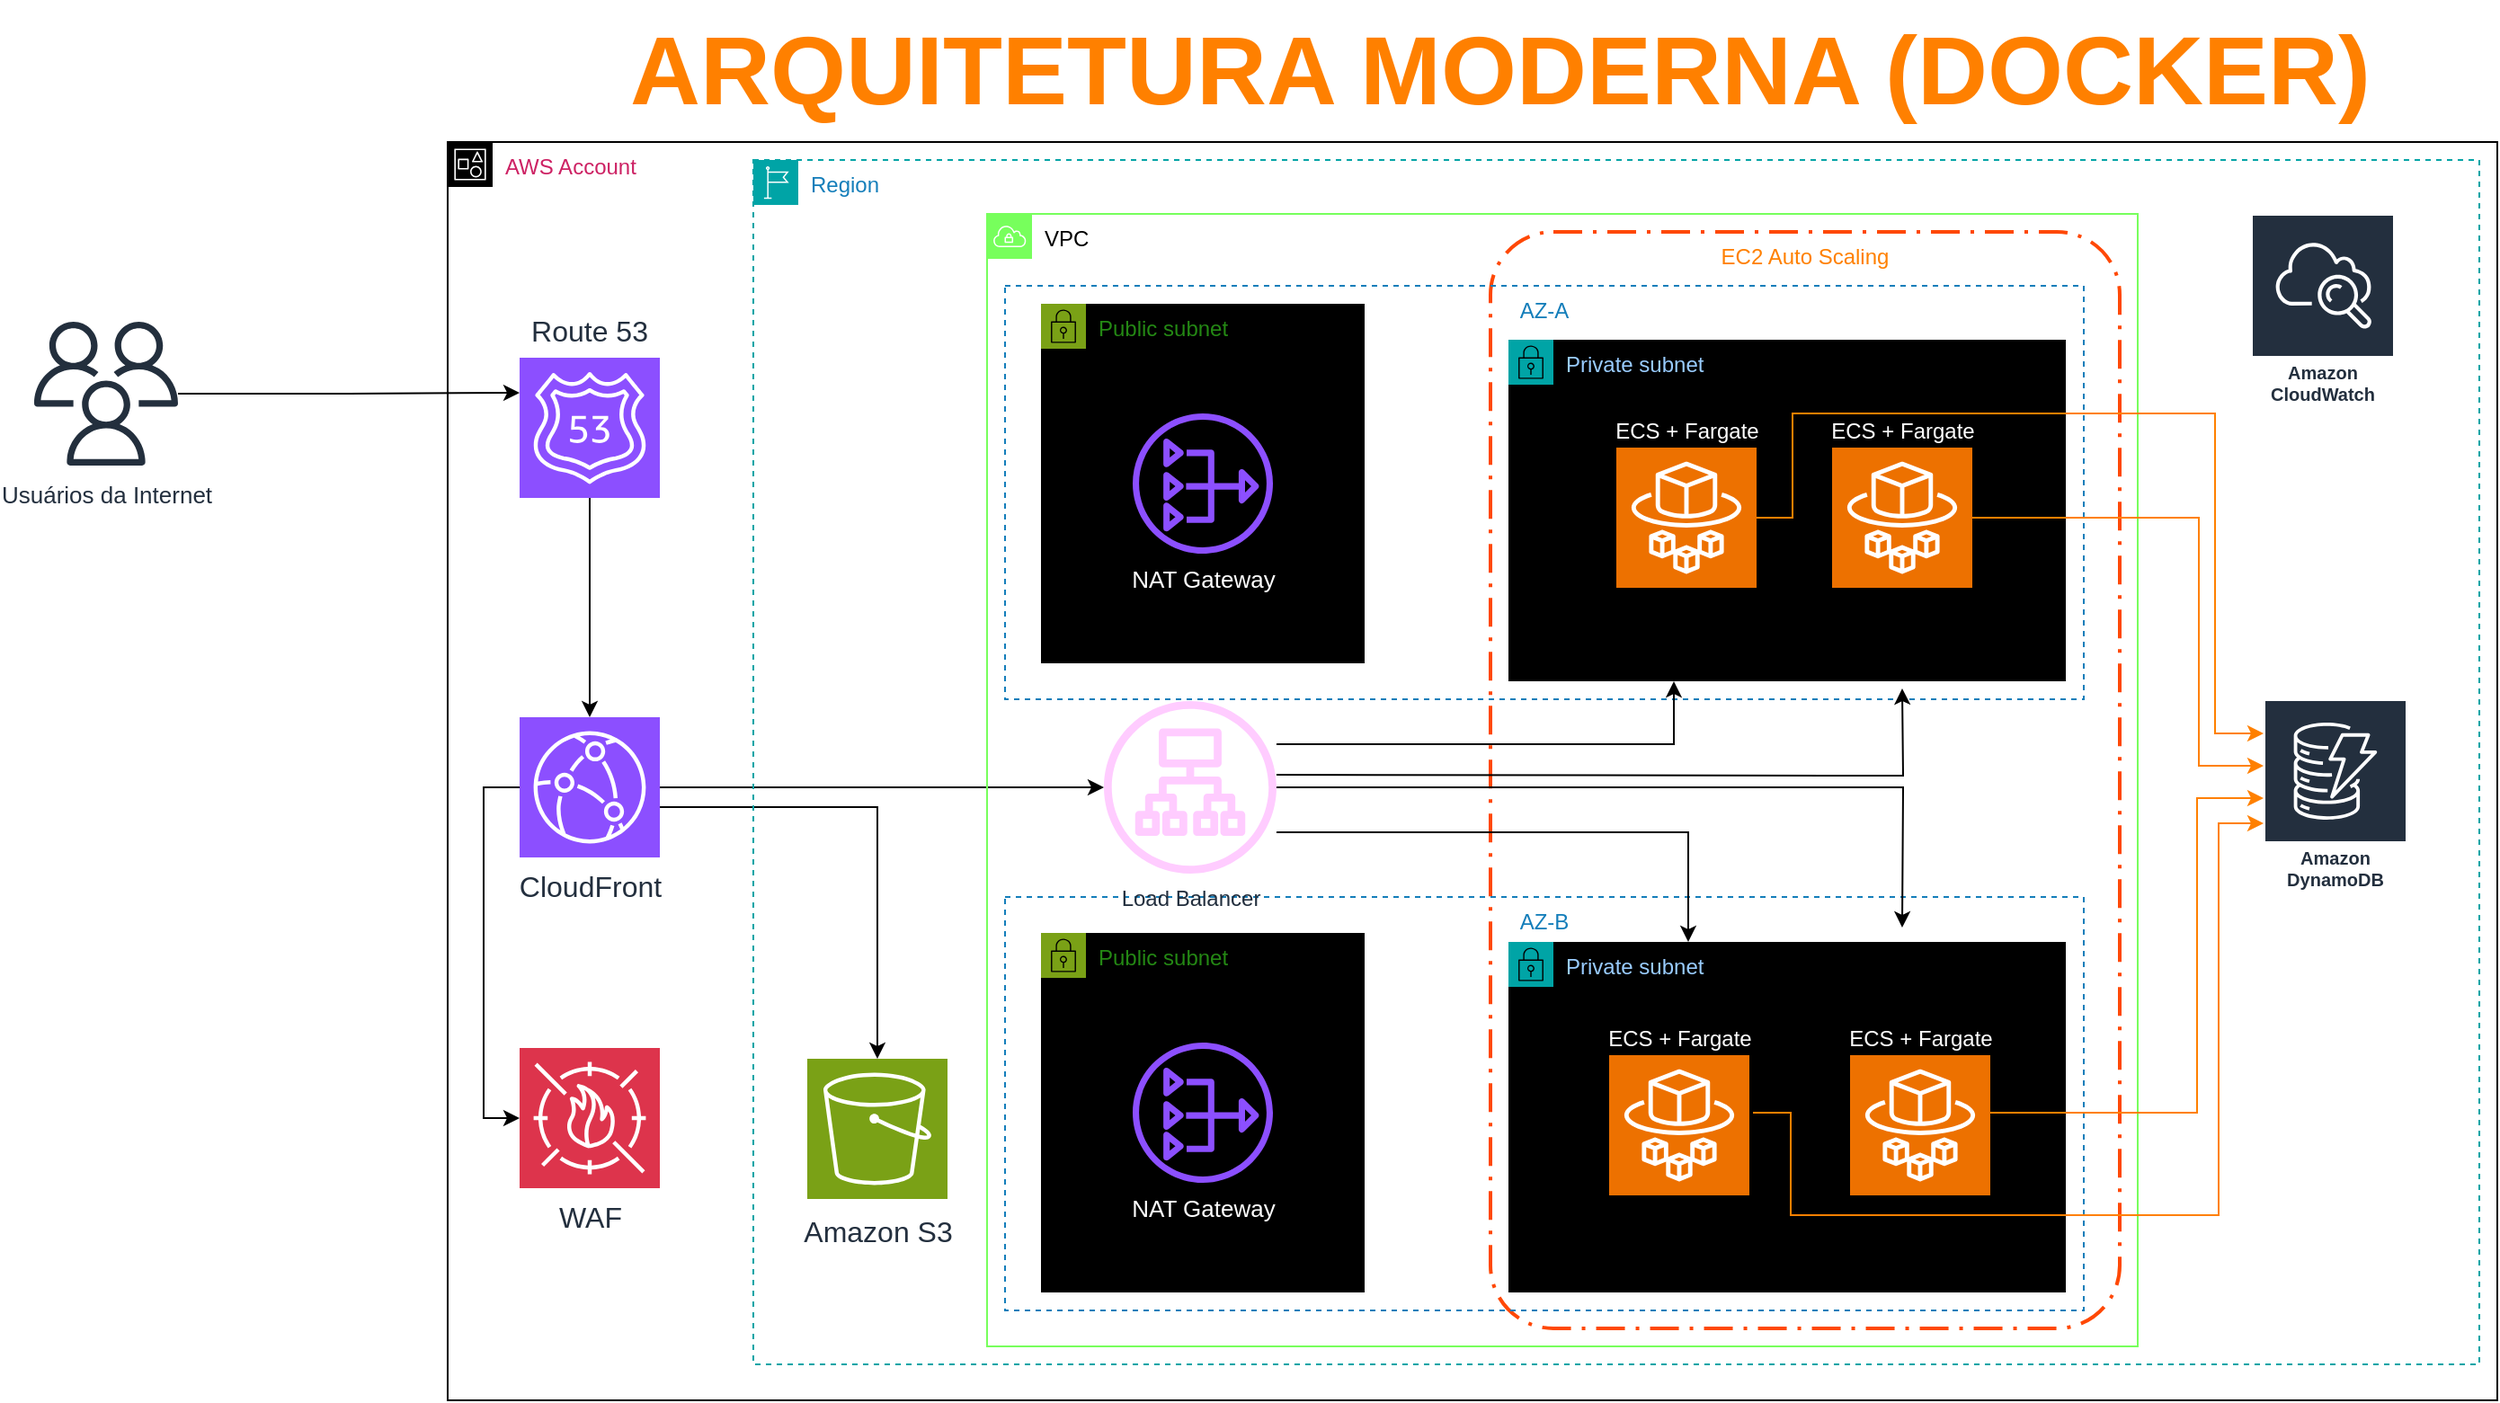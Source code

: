 <mxfile version="23.0.2" type="github">
  <diagram name="Página-1" id="CTM4TyZzp7zjIIdcJPQp">
    <mxGraphModel dx="2314" dy="1018" grid="0" gridSize="10" guides="1" tooltips="1" connect="1" arrows="1" fold="1" page="0" pageScale="1" pageWidth="827" pageHeight="1169" math="0" shadow="0">
      <root>
        <mxCell id="0" />
        <mxCell id="1" parent="0" />
        <mxCell id="7wIXpibPNGcEYtVsEqjC-1" value="AWS Account" style="points=[[0,0],[0.25,0],[0.5,0],[0.75,0],[1,0],[1,0.25],[1,0.5],[1,0.75],[1,1],[0.75,1],[0.5,1],[0.25,1],[0,1],[0,0.75],[0,0.5],[0,0.25]];outlineConnect=0;gradientColor=none;html=1;whiteSpace=wrap;fontSize=12;fontStyle=0;container=1;pointerEvents=0;collapsible=0;recursiveResize=0;shape=mxgraph.aws4.group;grIcon=mxgraph.aws4.group_account;strokeColor=default;fillColor=none;verticalAlign=top;align=left;spacingLeft=30;fontColor=#CD2264;dashed=0;" vertex="1" parent="1">
          <mxGeometry x="20" y="90" width="1140" height="700" as="geometry" />
        </mxCell>
        <mxCell id="7wIXpibPNGcEYtVsEqjC-2" style="edgeStyle=orthogonalEdgeStyle;rounded=0;orthogonalLoop=1;jettySize=auto;html=1;" edge="1" parent="7wIXpibPNGcEYtVsEqjC-1" source="7wIXpibPNGcEYtVsEqjC-6" target="7wIXpibPNGcEYtVsEqjC-5">
          <mxGeometry relative="1" as="geometry" />
        </mxCell>
        <mxCell id="7wIXpibPNGcEYtVsEqjC-3" style="edgeStyle=orthogonalEdgeStyle;rounded=0;orthogonalLoop=1;jettySize=auto;html=1;" edge="1" parent="7wIXpibPNGcEYtVsEqjC-1" source="7wIXpibPNGcEYtVsEqjC-5" target="7wIXpibPNGcEYtVsEqjC-12">
          <mxGeometry relative="1" as="geometry">
            <Array as="points">
              <mxPoint x="239" y="370" />
            </Array>
          </mxGeometry>
        </mxCell>
        <mxCell id="7wIXpibPNGcEYtVsEqjC-4" style="edgeStyle=orthogonalEdgeStyle;rounded=0;orthogonalLoop=1;jettySize=auto;html=1;" edge="1" parent="7wIXpibPNGcEYtVsEqjC-1" source="7wIXpibPNGcEYtVsEqjC-5" target="7wIXpibPNGcEYtVsEqjC-18">
          <mxGeometry relative="1" as="geometry" />
        </mxCell>
        <mxCell id="7wIXpibPNGcEYtVsEqjC-5" value="CloudFront" style="sketch=0;points=[[0,0,0],[0.25,0,0],[0.5,0,0],[0.75,0,0],[1,0,0],[0,1,0],[0.25,1,0],[0.5,1,0],[0.75,1,0],[1,1,0],[0,0.25,0],[0,0.5,0],[0,0.75,0],[1,0.25,0],[1,0.5,0],[1,0.75,0]];outlineConnect=0;fontColor=#232F3E;fillColor=#8C4FFF;strokeColor=#ffffff;dashed=0;verticalLabelPosition=bottom;verticalAlign=top;align=center;html=1;fontSize=16;fontStyle=0;aspect=fixed;shape=mxgraph.aws4.resourceIcon;resIcon=mxgraph.aws4.cloudfront;" vertex="1" parent="7wIXpibPNGcEYtVsEqjC-1">
          <mxGeometry x="40" y="320" width="78" height="78" as="geometry" />
        </mxCell>
        <mxCell id="7wIXpibPNGcEYtVsEqjC-6" value="Route 53" style="sketch=0;points=[[0,0,0],[0.25,0,0],[0.5,0,0],[0.75,0,0],[1,0,0],[0,1,0],[0.25,1,0],[0.5,1,0],[0.75,1,0],[1,1,0],[0,0.25,0],[0,0.5,0],[0,0.75,0],[1,0.25,0],[1,0.5,0],[1,0.75,0]];outlineConnect=0;fontColor=#232F3E;fillColor=#8C4FFF;strokeColor=#ffffff;dashed=0;verticalLabelPosition=top;verticalAlign=bottom;align=center;fontSize=16;fontStyle=0;aspect=fixed;shape=mxgraph.aws4.resourceIcon;resIcon=mxgraph.aws4.route_53;horizontal=1;whiteSpace=wrap;html=1;flipV=0;flipH=0;labelPosition=center;spacingTop=2;spacing=5;" vertex="1" parent="7wIXpibPNGcEYtVsEqjC-1">
          <mxGeometry x="40" y="120" width="78" height="78" as="geometry" />
        </mxCell>
        <mxCell id="7wIXpibPNGcEYtVsEqjC-7" value="Region" style="points=[[0,0],[0.25,0],[0.5,0],[0.75,0],[1,0],[1,0.25],[1,0.5],[1,0.75],[1,1],[0.75,1],[0.5,1],[0.25,1],[0,1],[0,0.75],[0,0.5],[0,0.25]];outlineConnect=0;gradientColor=none;html=1;whiteSpace=wrap;fontSize=12;fontStyle=0;container=1;pointerEvents=0;collapsible=0;recursiveResize=0;shape=mxgraph.aws4.group;grIcon=mxgraph.aws4.group_region;strokeColor=#00A4A6;fillColor=none;verticalAlign=top;align=left;spacingLeft=30;fontColor=#147EBA;dashed=1;" vertex="1" parent="7wIXpibPNGcEYtVsEqjC-1">
          <mxGeometry x="170" y="10" width="960" height="670" as="geometry" />
        </mxCell>
        <mxCell id="7wIXpibPNGcEYtVsEqjC-8" value="EC2 Auto Scaling" style="rounded=1;arcSize=10;dashed=1;fillColor=none;dashPattern=8 3 1 3;strokeWidth=2;fontColor=#FF8000;strokeColor=#ff4805;verticalAlign=top;" vertex="1" parent="7wIXpibPNGcEYtVsEqjC-7">
          <mxGeometry x="410" y="40" width="350" height="610" as="geometry" />
        </mxCell>
        <mxCell id="7wIXpibPNGcEYtVsEqjC-9" value="AZ-A" style="fillColor=none;strokeColor=#147EBA;dashed=1;verticalAlign=top;fontStyle=0;fontColor=#147EBA;whiteSpace=wrap;html=1;" vertex="1" parent="7wIXpibPNGcEYtVsEqjC-7">
          <mxGeometry x="140" y="70" width="600" height="230" as="geometry" />
        </mxCell>
        <mxCell id="7wIXpibPNGcEYtVsEqjC-10" value="AZ-B" style="fillColor=none;strokeColor=#147EBA;dashed=1;verticalAlign=top;fontStyle=0;fontColor=#147EBA;whiteSpace=wrap;html=1;" vertex="1" parent="7wIXpibPNGcEYtVsEqjC-7">
          <mxGeometry x="140" y="410" width="600" height="230" as="geometry" />
        </mxCell>
        <mxCell id="7wIXpibPNGcEYtVsEqjC-11" value="VPC" style="sketch=0;outlineConnect=0;html=1;whiteSpace=wrap;fontSize=12;fontStyle=0;shape=mxgraph.aws4.group;grIcon=mxgraph.aws4.group_vpc;verticalAlign=top;align=left;spacingLeft=30;dashed=0;fillColor=none;strokeColor=#77FF5C;" vertex="1" parent="7wIXpibPNGcEYtVsEqjC-7">
          <mxGeometry x="130" y="30" width="640" height="630" as="geometry" />
        </mxCell>
        <mxCell id="7wIXpibPNGcEYtVsEqjC-12" value="Amazon S3" style="sketch=0;points=[[0,0,0],[0.25,0,0],[0.5,0,0],[0.75,0,0],[1,0,0],[0,1,0],[0.25,1,0],[0.5,1,0],[0.75,1,0],[1,1,0],[0,0.25,0],[0,0.5,0],[0,0.75,0],[1,0.25,0],[1,0.5,0],[1,0.75,0]];outlineConnect=0;fontColor=#232F3E;fillColor=#7AA116;strokeColor=#ffffff;dashed=0;verticalLabelPosition=bottom;verticalAlign=top;align=center;html=1;fontSize=16;fontStyle=0;aspect=fixed;shape=mxgraph.aws4.resourceIcon;resIcon=mxgraph.aws4.s3;spacingTop=2;" vertex="1" parent="7wIXpibPNGcEYtVsEqjC-7">
          <mxGeometry x="30" y="500" width="78" height="78" as="geometry" />
        </mxCell>
        <mxCell id="7wIXpibPNGcEYtVsEqjC-13" value="Public subnet" style="points=[[0,0],[0.25,0],[0.5,0],[0.75,0],[1,0],[1,0.25],[1,0.5],[1,0.75],[1,1],[0.75,1],[0.5,1],[0.25,1],[0,1],[0,0.75],[0,0.5],[0,0.25]];outlineConnect=0;gradientColor=none;html=1;whiteSpace=wrap;fontSize=12;fontStyle=0;container=1;pointerEvents=0;collapsible=0;recursiveResize=0;shape=mxgraph.aws4.group;grIcon=mxgraph.aws4.group_security_group;grStroke=0;strokeColor=#7AA116;fillColor=#000000;verticalAlign=top;align=left;spacingLeft=30;fontColor=#248814;dashed=0;" vertex="1" parent="7wIXpibPNGcEYtVsEqjC-7">
          <mxGeometry x="160" y="80" width="180" height="200" as="geometry" />
        </mxCell>
        <mxCell id="7wIXpibPNGcEYtVsEqjC-14" value="&lt;font color=&quot;#ffffff&quot; style=&quot;font-size: 13px;&quot;&gt;NAT Gateway&lt;/font&gt;" style="sketch=0;outlineConnect=0;fontColor=#232F3E;gradientColor=none;fillColor=#8C4FFF;strokeColor=none;dashed=0;verticalLabelPosition=bottom;verticalAlign=top;align=center;html=1;fontSize=12;fontStyle=0;aspect=fixed;pointerEvents=1;shape=mxgraph.aws4.nat_gateway;" vertex="1" parent="7wIXpibPNGcEYtVsEqjC-13">
          <mxGeometry x="51" y="61" width="78" height="78" as="geometry" />
        </mxCell>
        <mxCell id="7wIXpibPNGcEYtVsEqjC-15" value="Public subnet" style="points=[[0,0],[0.25,0],[0.5,0],[0.75,0],[1,0],[1,0.25],[1,0.5],[1,0.75],[1,1],[0.75,1],[0.5,1],[0.25,1],[0,1],[0,0.75],[0,0.5],[0,0.25]];outlineConnect=0;gradientColor=none;html=1;whiteSpace=wrap;fontSize=12;fontStyle=0;container=1;pointerEvents=0;collapsible=0;recursiveResize=0;shape=mxgraph.aws4.group;grIcon=mxgraph.aws4.group_security_group;grStroke=0;strokeColor=#7AA116;fillColor=#000000;verticalAlign=top;align=left;spacingLeft=30;fontColor=#248814;dashed=0;" vertex="1" parent="7wIXpibPNGcEYtVsEqjC-7">
          <mxGeometry x="160" y="430" width="180" height="200" as="geometry" />
        </mxCell>
        <mxCell id="7wIXpibPNGcEYtVsEqjC-16" value="&lt;font color=&quot;#ffffff&quot; style=&quot;font-size: 13px;&quot;&gt;NAT Gateway&lt;/font&gt;" style="sketch=0;outlineConnect=0;fontColor=#232F3E;gradientColor=none;fillColor=#8C4FFF;strokeColor=none;dashed=0;verticalLabelPosition=bottom;verticalAlign=top;align=center;html=1;fontSize=12;fontStyle=0;aspect=fixed;pointerEvents=1;shape=mxgraph.aws4.nat_gateway;" vertex="1" parent="7wIXpibPNGcEYtVsEqjC-15">
          <mxGeometry x="51" y="61" width="78" height="78" as="geometry" />
        </mxCell>
        <mxCell id="7wIXpibPNGcEYtVsEqjC-17" style="edgeStyle=orthogonalEdgeStyle;rounded=0;orthogonalLoop=1;jettySize=auto;html=1;" edge="1" parent="7wIXpibPNGcEYtVsEqjC-7" source="7wIXpibPNGcEYtVsEqjC-18" target="7wIXpibPNGcEYtVsEqjC-23">
          <mxGeometry relative="1" as="geometry">
            <mxPoint x="515" y="429" as="targetPoint" />
            <Array as="points">
              <mxPoint x="520" y="374" />
            </Array>
          </mxGeometry>
        </mxCell>
        <mxCell id="7wIXpibPNGcEYtVsEqjC-18" value="Load Balancer&lt;br&gt;" style="sketch=0;outlineConnect=0;fontColor=#232F3E;gradientColor=none;fillColor=#FFCCFF;strokeColor=none;dashed=0;verticalLabelPosition=bottom;verticalAlign=top;align=center;html=1;fontSize=12;fontStyle=0;aspect=fixed;pointerEvents=1;shape=mxgraph.aws4.application_load_balancer;" vertex="1" parent="7wIXpibPNGcEYtVsEqjC-7">
          <mxGeometry x="195" y="301" width="96" height="96" as="geometry" />
        </mxCell>
        <mxCell id="7wIXpibPNGcEYtVsEqjC-19" value="EC2" style="sketch=0;points=[[0,0,0],[0.25,0,0],[0.5,0,0],[0.75,0,0],[1,0,0],[0,1,0],[0.25,1,0],[0.5,1,0],[0.75,1,0],[1,1,0],[0,0.25,0],[0,0.5,0],[0,0.75,0],[1,0.25,0],[1,0.5,0],[1,0.75,0]];outlineConnect=0;fontColor=#FFFFFF;fillColor=#ED7100;strokeColor=#ffffff;dashed=0;verticalLabelPosition=top;verticalAlign=bottom;align=center;html=1;fontSize=12;fontStyle=0;aspect=fixed;shape=mxgraph.aws4.resourceIcon;resIcon=mxgraph.aws4.ec2;labelPosition=center;" vertex="1" parent="7wIXpibPNGcEYtVsEqjC-7">
          <mxGeometry x="480" y="491" width="78" height="78" as="geometry" />
        </mxCell>
        <mxCell id="7wIXpibPNGcEYtVsEqjC-20" style="edgeStyle=orthogonalEdgeStyle;rounded=0;orthogonalLoop=1;jettySize=auto;html=1;" edge="1" parent="7wIXpibPNGcEYtVsEqjC-7" source="7wIXpibPNGcEYtVsEqjC-18" target="7wIXpibPNGcEYtVsEqjC-26">
          <mxGeometry relative="1" as="geometry">
            <mxPoint x="522" y="311" as="targetPoint" />
            <Array as="points">
              <mxPoint x="512" y="325" />
            </Array>
          </mxGeometry>
        </mxCell>
        <mxCell id="7wIXpibPNGcEYtVsEqjC-21" style="edgeStyle=orthogonalEdgeStyle;rounded=0;orthogonalLoop=1;jettySize=auto;html=1;" edge="1" parent="7wIXpibPNGcEYtVsEqjC-7">
          <mxGeometry relative="1" as="geometry">
            <mxPoint x="291" y="342" as="sourcePoint" />
            <mxPoint x="639" y="294" as="targetPoint" />
          </mxGeometry>
        </mxCell>
        <mxCell id="7wIXpibPNGcEYtVsEqjC-22" style="edgeStyle=orthogonalEdgeStyle;rounded=0;orthogonalLoop=1;jettySize=auto;html=1;" edge="1" parent="7wIXpibPNGcEYtVsEqjC-7" source="7wIXpibPNGcEYtVsEqjC-18">
          <mxGeometry relative="1" as="geometry">
            <mxPoint x="639" y="427" as="targetPoint" />
          </mxGeometry>
        </mxCell>
        <mxCell id="7wIXpibPNGcEYtVsEqjC-23" value="Private subnet" style="points=[[0,0],[0.25,0],[0.5,0],[0.75,0],[1,0],[1,0.25],[1,0.5],[1,0.75],[1,1],[0.75,1],[0.5,1],[0.25,1],[0,1],[0,0.75],[0,0.5],[0,0.25]];outlineConnect=0;gradientColor=none;html=1;whiteSpace=wrap;fontSize=12;fontStyle=0;container=1;pointerEvents=0;collapsible=0;recursiveResize=0;shape=mxgraph.aws4.group;grIcon=mxgraph.aws4.group_security_group;grStroke=0;strokeColor=#00A4A6;fillColor=#000000;verticalAlign=top;align=left;spacingLeft=30;fontColor=#99CCFF;dashed=0;" vertex="1" parent="7wIXpibPNGcEYtVsEqjC-7">
          <mxGeometry x="420" y="435" width="310" height="195" as="geometry" />
        </mxCell>
        <mxCell id="7wIXpibPNGcEYtVsEqjC-26" value="Private subnet" style="points=[[0,0],[0.25,0],[0.5,0],[0.75,0],[1,0],[1,0.25],[1,0.5],[1,0.75],[1,1],[0.75,1],[0.5,1],[0.25,1],[0,1],[0,0.75],[0,0.5],[0,0.25]];outlineConnect=0;gradientColor=none;html=1;whiteSpace=wrap;fontSize=12;fontStyle=0;container=1;pointerEvents=0;collapsible=0;recursiveResize=0;shape=mxgraph.aws4.group;grIcon=mxgraph.aws4.group_security_group;grStroke=0;strokeColor=#00A4A6;fillColor=#000000;verticalAlign=top;align=left;spacingLeft=30;fontColor=#99CCFF;dashed=0;" vertex="1" parent="7wIXpibPNGcEYtVsEqjC-7">
          <mxGeometry x="420" y="100" width="310" height="190" as="geometry" />
        </mxCell>
        <mxCell id="7wIXpibPNGcEYtVsEqjC-39" value="ECS + Fargate" style="sketch=0;points=[[0,0,0],[0.25,0,0],[0.5,0,0],[0.75,0,0],[1,0,0],[0,1,0],[0.25,1,0],[0.5,1,0],[0.75,1,0],[1,1,0],[0,0.25,0],[0,0.5,0],[0,0.75,0],[1,0.25,0],[1,0.5,0],[1,0.75,0]];outlineConnect=0;fontColor=#FFFFFF;fillColor=#ED7100;strokeColor=#ffffff;dashed=0;verticalLabelPosition=top;verticalAlign=bottom;align=center;html=1;fontSize=12;fontStyle=0;aspect=fixed;shape=mxgraph.aws4.resourceIcon;resIcon=mxgraph.aws4.fargate;labelPosition=center;" vertex="1" parent="7wIXpibPNGcEYtVsEqjC-26">
          <mxGeometry x="60" y="60" width="78" height="78" as="geometry" />
        </mxCell>
        <mxCell id="7wIXpibPNGcEYtVsEqjC-29" value="Amazon CloudWatch" style="sketch=0;outlineConnect=0;fontColor=#232F3E;gradientColor=none;strokeColor=#ffffff;fillColor=#232F3E;dashed=0;verticalLabelPosition=middle;verticalAlign=bottom;align=center;html=1;whiteSpace=wrap;fontSize=10;fontStyle=1;spacing=3;shape=mxgraph.aws4.productIcon;prIcon=mxgraph.aws4.cloudwatch;" vertex="1" parent="7wIXpibPNGcEYtVsEqjC-7">
          <mxGeometry x="833" y="30" width="80" height="110" as="geometry" />
        </mxCell>
        <mxCell id="7wIXpibPNGcEYtVsEqjC-30" value="Amazon DynamoDB" style="sketch=0;outlineConnect=0;fontColor=#232F3E;gradientColor=none;strokeColor=#ffffff;fillColor=#232F3E;dashed=0;verticalLabelPosition=middle;verticalAlign=bottom;align=center;html=1;whiteSpace=wrap;fontSize=10;fontStyle=1;spacing=3;shape=mxgraph.aws4.productIcon;prIcon=mxgraph.aws4.dynamodb;" vertex="1" parent="7wIXpibPNGcEYtVsEqjC-7">
          <mxGeometry x="840" y="300" width="80" height="110" as="geometry" />
        </mxCell>
        <mxCell id="7wIXpibPNGcEYtVsEqjC-31" style="edgeStyle=orthogonalEdgeStyle;rounded=0;orthogonalLoop=1;jettySize=auto;html=1;strokeColor=#FF8000;" edge="1" parent="7wIXpibPNGcEYtVsEqjC-7" target="7wIXpibPNGcEYtVsEqjC-30">
          <mxGeometry relative="1" as="geometry">
            <Array as="points">
              <mxPoint x="578" y="199" />
              <mxPoint x="578" y="141" />
              <mxPoint x="813" y="141" />
              <mxPoint x="813" y="319" />
            </Array>
            <mxPoint x="558" y="199" as="sourcePoint" />
          </mxGeometry>
        </mxCell>
        <mxCell id="7wIXpibPNGcEYtVsEqjC-32" style="edgeStyle=orthogonalEdgeStyle;rounded=0;orthogonalLoop=1;jettySize=auto;html=1;strokeColor=#FF8000;" edge="1" parent="7wIXpibPNGcEYtVsEqjC-7" target="7wIXpibPNGcEYtVsEqjC-30">
          <mxGeometry relative="1" as="geometry">
            <Array as="points">
              <mxPoint x="804" y="199" />
              <mxPoint x="804" y="337" />
            </Array>
            <mxPoint x="678" y="199" as="sourcePoint" />
          </mxGeometry>
        </mxCell>
        <mxCell id="7wIXpibPNGcEYtVsEqjC-33" style="edgeStyle=orthogonalEdgeStyle;rounded=0;orthogonalLoop=1;jettySize=auto;html=1;fillColor=#fa6800;strokeColor=#FF8000;" edge="1" parent="7wIXpibPNGcEYtVsEqjC-7" target="7wIXpibPNGcEYtVsEqjC-30">
          <mxGeometry relative="1" as="geometry">
            <Array as="points">
              <mxPoint x="803" y="530" />
              <mxPoint x="803" y="355" />
            </Array>
            <mxPoint x="678" y="530" as="sourcePoint" />
          </mxGeometry>
        </mxCell>
        <mxCell id="7wIXpibPNGcEYtVsEqjC-34" style="edgeStyle=orthogonalEdgeStyle;rounded=0;orthogonalLoop=1;jettySize=auto;html=1;exitX=1;exitY=0.5;exitDx=0;exitDy=0;exitPerimeter=0;strokeColor=#FF8000;" edge="1" parent="7wIXpibPNGcEYtVsEqjC-7" target="7wIXpibPNGcEYtVsEqjC-30">
          <mxGeometry relative="1" as="geometry">
            <Array as="points">
              <mxPoint x="577" y="530" />
              <mxPoint x="577" y="587" />
              <mxPoint x="815" y="587" />
              <mxPoint x="815" y="369" />
            </Array>
            <mxPoint x="556" y="530" as="sourcePoint" />
          </mxGeometry>
        </mxCell>
        <mxCell id="7wIXpibPNGcEYtVsEqjC-42" value="ECS + Fargate" style="sketch=0;points=[[0,0,0],[0.25,0,0],[0.5,0,0],[0.75,0,0],[1,0,0],[0,1,0],[0.25,1,0],[0.5,1,0],[0.75,1,0],[1,1,0],[0,0.25,0],[0,0.5,0],[0,0.75,0],[1,0.25,0],[1,0.5,0],[1,0.75,0]];outlineConnect=0;fontColor=#FFFFFF;fillColor=#ED7100;strokeColor=#ffffff;dashed=0;verticalLabelPosition=top;verticalAlign=bottom;align=center;html=1;fontSize=12;fontStyle=0;aspect=fixed;shape=mxgraph.aws4.resourceIcon;resIcon=mxgraph.aws4.fargate;labelPosition=center;" vertex="1" parent="7wIXpibPNGcEYtVsEqjC-7">
          <mxGeometry x="600" y="160" width="78" height="78" as="geometry" />
        </mxCell>
        <mxCell id="7wIXpibPNGcEYtVsEqjC-41" value="ECS + Fargate" style="sketch=0;points=[[0,0,0],[0.25,0,0],[0.5,0,0],[0.75,0,0],[1,0,0],[0,1,0],[0.25,1,0],[0.5,1,0],[0.75,1,0],[1,1,0],[0,0.25,0],[0,0.5,0],[0,0.75,0],[1,0.25,0],[1,0.5,0],[1,0.75,0]];outlineConnect=0;fontColor=#FFFFFF;fillColor=#ED7100;strokeColor=#ffffff;dashed=0;verticalLabelPosition=top;verticalAlign=bottom;align=center;html=1;fontSize=12;fontStyle=0;aspect=fixed;shape=mxgraph.aws4.resourceIcon;resIcon=mxgraph.aws4.fargate;labelPosition=center;" vertex="1" parent="7wIXpibPNGcEYtVsEqjC-7">
          <mxGeometry x="476" y="498" width="78" height="78" as="geometry" />
        </mxCell>
        <mxCell id="7wIXpibPNGcEYtVsEqjC-40" value="ECS + Fargate" style="sketch=0;points=[[0,0,0],[0.25,0,0],[0.5,0,0],[0.75,0,0],[1,0,0],[0,1,0],[0.25,1,0],[0.5,1,0],[0.75,1,0],[1,1,0],[0,0.25,0],[0,0.5,0],[0,0.75,0],[1,0.25,0],[1,0.5,0],[1,0.75,0]];outlineConnect=0;fontColor=#FFFFFF;fillColor=#ED7100;strokeColor=#ffffff;dashed=0;verticalLabelPosition=top;verticalAlign=bottom;align=center;html=1;fontSize=12;fontStyle=0;aspect=fixed;shape=mxgraph.aws4.resourceIcon;resIcon=mxgraph.aws4.fargate;labelPosition=center;" vertex="1" parent="7wIXpibPNGcEYtVsEqjC-7">
          <mxGeometry x="610" y="498" width="78" height="78" as="geometry" />
        </mxCell>
        <mxCell id="7wIXpibPNGcEYtVsEqjC-35" value="WAF" style="sketch=0;points=[[0,0,0],[0.25,0,0],[0.5,0,0],[0.75,0,0],[1,0,0],[0,1,0],[0.25,1,0],[0.5,1,0],[0.75,1,0],[1,1,0],[0,0.25,0],[0,0.5,0],[0,0.75,0],[1,0.25,0],[1,0.5,0],[1,0.75,0]];outlineConnect=0;fontColor=#232F3E;fillColor=#DD344C;strokeColor=#ffffff;dashed=0;verticalLabelPosition=bottom;verticalAlign=top;align=center;html=1;fontSize=16;fontStyle=0;aspect=fixed;shape=mxgraph.aws4.resourceIcon;resIcon=mxgraph.aws4.waf;" vertex="1" parent="7wIXpibPNGcEYtVsEqjC-1">
          <mxGeometry x="40" y="504" width="78" height="78" as="geometry" />
        </mxCell>
        <mxCell id="7wIXpibPNGcEYtVsEqjC-36" style="edgeStyle=orthogonalEdgeStyle;rounded=0;orthogonalLoop=1;jettySize=auto;html=1;exitX=0;exitY=0.5;exitDx=0;exitDy=0;exitPerimeter=0;entryX=0;entryY=0.5;entryDx=0;entryDy=0;entryPerimeter=0;" edge="1" parent="7wIXpibPNGcEYtVsEqjC-1" source="7wIXpibPNGcEYtVsEqjC-5" target="7wIXpibPNGcEYtVsEqjC-35">
          <mxGeometry relative="1" as="geometry" />
        </mxCell>
        <object label="Usuários da Internet&lt;br style=&quot;font-size: 13px;&quot;&gt;" id="7wIXpibPNGcEYtVsEqjC-37">
          <mxCell style="sketch=0;outlineConnect=0;fontColor=#232F3E;gradientColor=none;fillColor=#232F3D;strokeColor=none;dashed=0;verticalLabelPosition=bottom;verticalAlign=top;align=center;html=1;fontSize=13;fontStyle=0;aspect=fixed;pointerEvents=1;shape=mxgraph.aws4.users;labelBackgroundColor=none;labelBorderColor=none;spacingTop=2;" vertex="1" parent="1">
            <mxGeometry x="-210" y="190" width="80" height="80" as="geometry" />
          </mxCell>
        </object>
        <mxCell id="7wIXpibPNGcEYtVsEqjC-38" style="edgeStyle=orthogonalEdgeStyle;rounded=0;orthogonalLoop=1;jettySize=auto;html=1;entryX=0;entryY=0.25;entryDx=0;entryDy=0;entryPerimeter=0;" edge="1" parent="1" source="7wIXpibPNGcEYtVsEqjC-37" target="7wIXpibPNGcEYtVsEqjC-6">
          <mxGeometry relative="1" as="geometry" />
        </mxCell>
        <mxCell id="7wIXpibPNGcEYtVsEqjC-43" value="ARQUITETURA MODERNA (DOCKER)" style="text;html=1;align=center;verticalAlign=middle;resizable=0;points=[];autosize=1;strokeColor=none;fillColor=none;fontSize=54;fontColor=#FF8000;fontStyle=1" vertex="1" parent="1">
          <mxGeometry x="112" y="11" width="986" height="77" as="geometry" />
        </mxCell>
      </root>
    </mxGraphModel>
  </diagram>
</mxfile>
